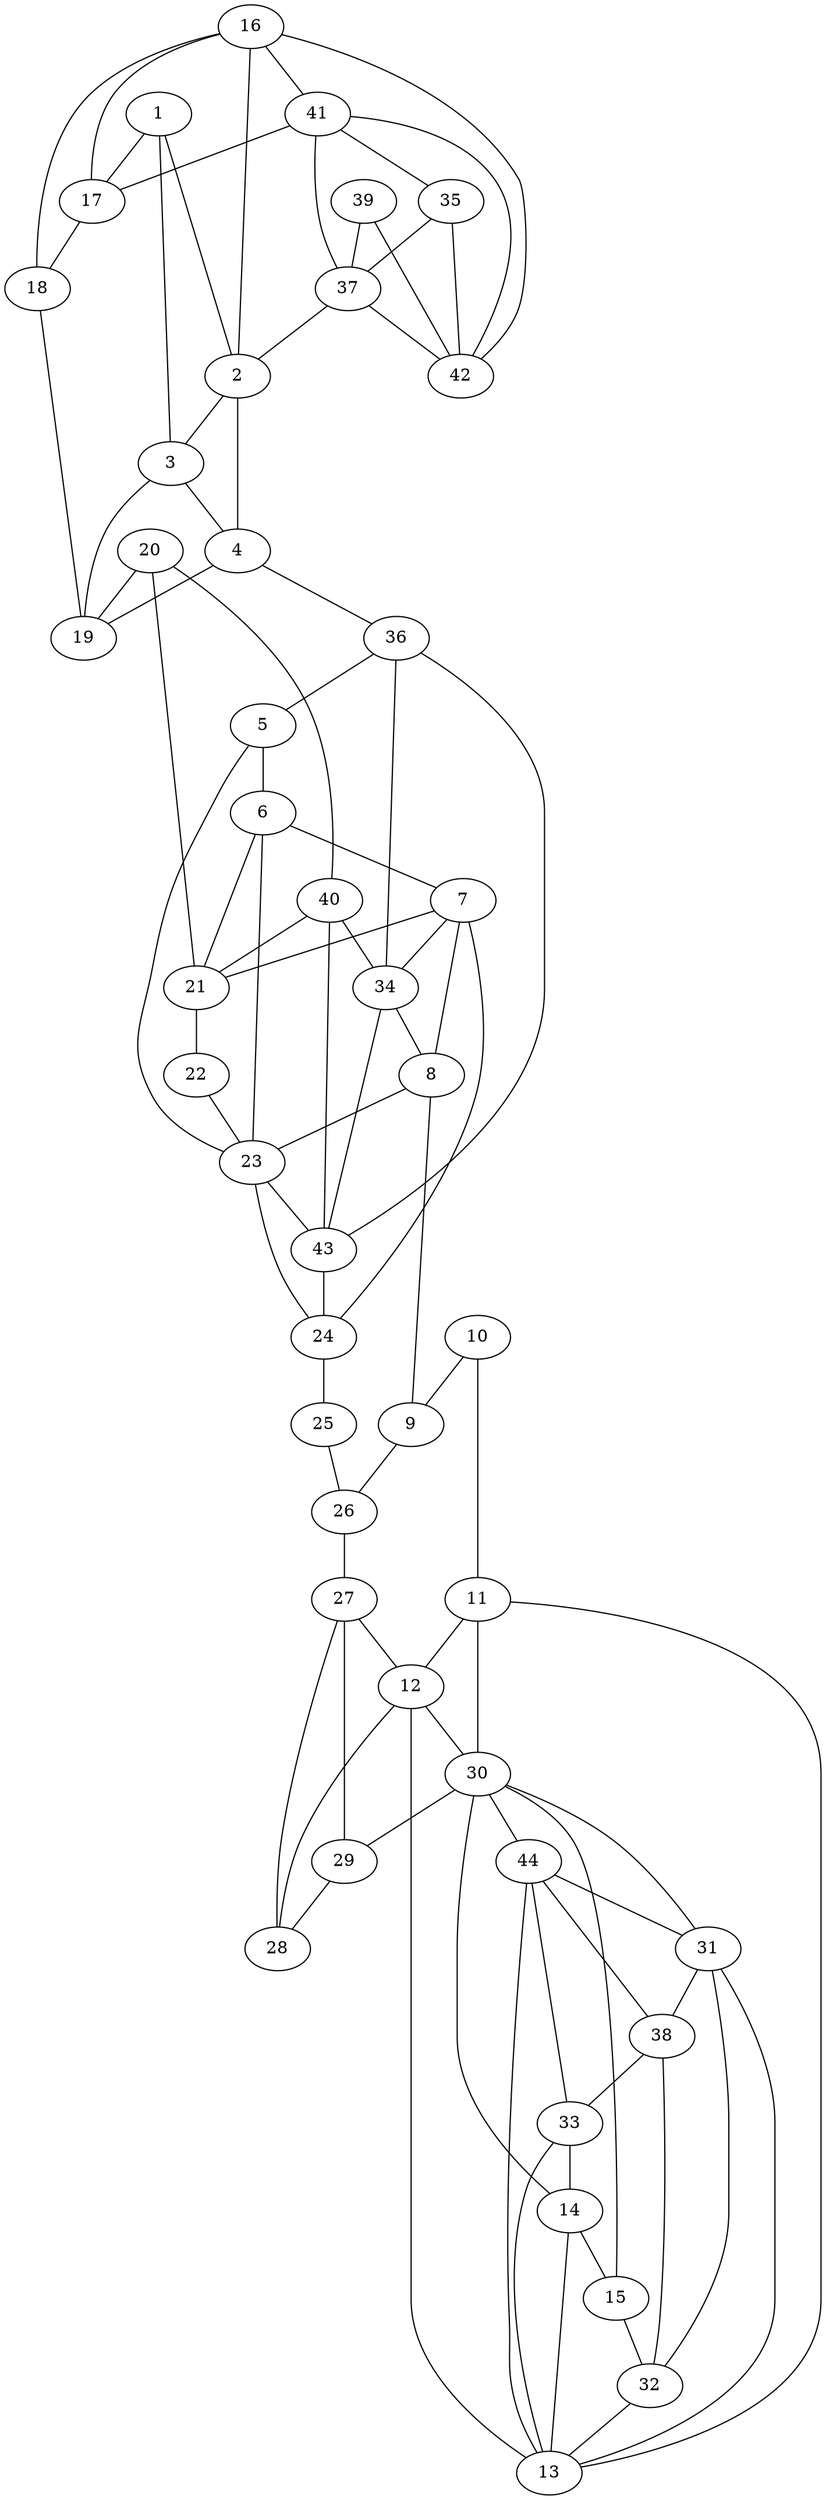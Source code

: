graph pdb1ki4 {
	1	 [aaLength=6,
		sequence=LDQGEI,
		type=0];
	2	 [aaLength=5,
		sequence=MPYAV,
		type=0];
	1 -- 2	 [distance0="29.08878",
		frequency=1,
		type0=1];
	3	 [aaLength=13,
		sequence=PHIGGEAGSSHAP,
		type=0];
	1 -- 3	 [distance0="41.61172",
		frequency=1,
		type0=2];
	17	 [aaLength=5,
		sequence=MPYAV,
		type=0];
	1 -- 17	 [distance0="49.22531",
		frequency=1,
		type0=3];
	2 -- 3	 [distance0="12.93185",
		distance1="6.0",
		frequency=2,
		type0=1,
		type1=4];
	4	 [aaLength=29,
		sequence=LIFDRHPIAALLCYPAARYLMGSMTPQAV,
		type=0];
	2 -- 4	 [distance0="29.61723",
		frequency=1,
		type0=3];
	3 -- 4	 [distance0="20.74657",
		distance1="5.0",
		frequency=2,
		type0=2,
		type1=4];
	19	 [aaLength=15,
		sequence=LIFDRHPIAALLCYP,
		type=0];
	3 -- 19	 [distance0="24.6406",
		frequency=1,
		type0=3];
	4 -- 19	 [distance0="16.96571",
		frequency=1,
		type0=1];
	36	 [aaLength=6,
		sequence=NIVLGA,
		type=1];
	4 -- 36	 [distance0="14.0",
		frequency=1,
		type0=4];
	5	 [aaLength=5,
		sequence=EDRHI,
		type=0];
	6	 [aaLength=8,
		sequence=RLAKRQRP,
		type=0];
	5 -- 6	 [distance0="8.470793",
		distance1="1.0",
		frequency=2,
		type0=1,
		type1=4];
	23	 [aaLength=10,
		sequence=LAMLAAIRRV,
		type=0];
	5 -- 23	 [distance0="22.66575",
		frequency=1,
		type0=3];
	7	 [aaLength=10,
		sequence=LAMLAAIRRV,
		type=0];
	6 -- 7	 [distance0="15.0687",
		distance1="5.0",
		frequency=2,
		type0=2,
		type1=4];
	21	 [aaLength=5,
		sequence=EDRHI,
		type=0];
	7 -- 21	 [distance0="21.62453",
		frequency=1,
		type0=3];
	34	 [aaLength=7,
		sequence=VRYLQCG,
		type=1];
	7 -- 34	 [distance0="7.0",
		frequency=1,
		type0=4];
	8	 [aaLength=10,
		sequence=WREDWGQLSG,
		type=0];
	8 -- 7	 [distance0="37.39623",
		frequency=1,
		type0=3];
	9	 [aaLength=22,
		sequence=PQSNAGPRPHIGDTLFTLFRAP,
		type=0];
	8 -- 9	 [distance0="23.87078",
		distance1="9.0",
		frequency=2,
		type0=1,
		type1=4];
	8 -- 23	 [distance0="33.90494",
		frequency=1,
		type0=2];
	26	 [aaLength=7,
		sequence=PNGDLYN,
		type=0];
	9 -- 26	 [distance0="31.03329",
		frequency=1,
		type0=3];
	10	 [aaLength=8,
		sequence=PNGDLYNV,
		type=0];
	10 -- 9	 [distance0="32.91709",
		frequency=1,
		type0=3];
	11	 [aaLength=3,
		sequence=YDQ,
		type=0];
	10 -- 11	 [distance0="30.2741",
		distance1="21.0",
		frequency=2,
		type0=2,
		type1=4];
	13	 [aaLength=15,
		sequence=HVTTPGSIPTICDLA,
		type=0];
	11 -- 13	 [distance0="23.1484",
		frequency=1,
		type0=2];
	12	 [aaLength=5,
		sequence=PAGCR,
		type=0];
	11 -- 12	 [distance0="5.979959",
		distance1="1.0",
		frequency=2,
		type0=1,
		type1=4];
	30	 [aaLength=16,
		sequence=HVTTPGSIPTICDLAR,
		type=0];
	11 -- 30	 [distance0="26.1174",
		frequency=1,
		type0=3];
	12 -- 13	 [distance0="19.10122",
		distance1="13.0",
		frequency=2,
		type0=2,
		type1=4];
	12 -- 30	 [distance0="21.05056",
		frequency=1,
		type0=3];
	14	 [aaLength=14,
		sequence=vanDerWaals,
		type=0];
	14 -- 13	 [distance0="43.20074",
		frequency=1,
		type0=3];
	15	 [aaLength=18,
		sequence=vanDerWaals,
		type=0];
	14 -- 15	 [distance0="26.40694",
		distance1="0.0",
		frequency=2,
		type0=1,
		type1=4];
	14 -- 30	 [distance0="39.22592",
		frequency=1,
		type0=2];
	15 -- 30	 [distance0="51.3433",
		frequency=1,
		type0=3];
	32	 [aaLength=18,
		sequence=vanDerWaals,
		type=0];
	15 -- 32	 [distance0="41.08511",
		frequency=1,
		type0=2];
	16	 [aaLength=10,
		sequence=LDQGEISAGD,
		type=0];
	16 -- 2	 [distance0="48.12908",
		frequency=1,
		type0=3];
	18	 [aaLength=14,
		sequence=PHIGGEAGSSHAPP,
		type=0];
	16 -- 18	 [distance0="42.81288",
		frequency=1,
		type0=2];
	16 -- 17	 [distance0="26.0203",
		frequency=1,
		type0=1];
	41	 [aaLength=4,
		sequence=SAQI,
		type=1];
	16 -- 41	 [distance0="6.0",
		frequency=1,
		type0=4];
	17 -- 18	 [distance0="21.24211",
		distance1="6.0",
		frequency=2,
		type0=1,
		type1=4];
	18 -- 19	 [distance0="20.62644",
		distance1="4.0",
		frequency=2,
		type0=1,
		type1=4];
	20	 [aaLength=10,
		sequence=ARYLMGSMTP,
		type=0];
	20 -- 19	 [distance0="25.79056",
		frequency=1,
		type0=1];
	20 -- 21	 [distance0="36.61198",
		frequency=1,
		type0=3];
	40	 [aaLength=6,
		sequence=NIVLGA,
		type=1];
	20 -- 40	 [distance0="17.0",
		frequency=1,
		type0=4];
	21 -- 6	 [distance0="17.07044",
		frequency=1,
		type0=2];
	22	 [aaLength=9,
		sequence=RLAKRQRPG,
		type=0];
	21 -- 22	 [distance0="11.74832",
		distance1="1.0",
		frequency=2,
		type0=1,
		type1=4];
	22 -- 23	 [distance0="18.19795",
		distance1="4.0",
		frequency=2,
		type0=2,
		type1=4];
	23 -- 6	 [distance0="15.32849",
		frequency=1,
		type0=2];
	43	 [aaLength=6,
		sequence=RYLQCG,
		type=1];
	23 -- 43	 [distance0="8.0",
		frequency=1,
		type0=4];
	24	 [aaLength=10,
		sequence=WREDWGQLSG,
		type=0];
	24 -- 7	 [distance0="39.75209",
		frequency=1,
		type0=3];
	24 -- 23	 [distance0="39.00234",
		frequency=1,
		type0=2];
	25	 [aaLength=22,
		sequence=PQSNAGPRPHIGDTLFTLFRAP,
		type=0];
	24 -- 25	 [distance0="24.50573",
		distance1="9.0",
		frequency=2,
		type0=1,
		type1=4];
	25 -- 26	 [distance0="30.78734",
		distance1="4.0",
		frequency=2,
		type0=3,
		type1=4];
	27	 [aaLength=3,
		sequence=YDQ,
		type=0];
	26 -- 27	 [distance0="30.21093",
		distance1="22.0",
		frequency=2,
		type0=2,
		type1=4];
	29	 [aaLength=3,
		sequence=LLQ,
		type=0];
	27 -- 29	 [distance0="16.2425",
		frequency=1,
		type0=2];
	27 -- 12	 [distance0="22.69625",
		frequency=1,
		type0=3];
	28	 [aaLength=5,
		sequence=PAGCR,
		type=0];
	27 -- 28	 [distance0="4.464462",
		distance1="1.0",
		frequency=2,
		type0=1,
		type1=4];
	28 -- 12	 [distance0="22.14058",
		frequency=1,
		type0=3];
	29 -- 28	 [distance0="12.32159",
		frequency=1,
		type0=1];
	30 -- 29	 [distance0="20.20561",
		frequency=1,
		type0=2];
	44	 [aaLength=6,
		sequence=FAREMG,
		type=1];
	30 -- 44	 [distance0="1.0",
		frequency=1,
		type0=4];
	31	 [aaLength=14,
		sequence=vanDerWaals,
		type=0];
	31 -- 13	 [distance0="38.34662",
		frequency=1,
		type0=2];
	31 -- 30	 [distance0="43.47495",
		frequency=1,
		type0=3];
	31 -- 32	 [distance0="27.6161",
		frequency=1,
		type0=1];
	38	 [aaLength=3,
		sequence=vanDerWaals,
		type=1];
	31 -- 38	 [distance0="0.0",
		frequency=1,
		type0=4];
	32 -- 13	 [distance0="51.25676",
		frequency=1,
		type0=3];
	33	 [aaLength=6,
		sequence=FAREMG,
		type=1];
	33 -- 13	 [distance0="76.6116",
		frequency=1,
		type0=3];
	33 -- 14	 [distance0="3.0",
		frequency=1,
		type0=4];
	33 -- 44	 [distance0="0.0",
		frequency=1,
		type0=1];
	34 -- 8	 [distance0="2.0",
		frequency=1,
		type0=4];
	34 -- 36	 [distance0="44.0",
		frequency=1,
		type0=2];
	34 -- 43	 [distance0="1.0",
		frequency=1,
		type0=1];
	35	 [aaLength=6,
		sequence=SETIAN,
		type=1];
	37	 [aaLength=4,
		sequence=SAQI,
		type=1];
	35 -- 37	 [distance0="29.0",
		distance1="23.0",
		frequency=2,
		type0=3,
		type1=4];
	36 -- 5	 [distance0="2.0",
		frequency=1,
		type0=4];
	37 -- 2	 [distance0="3.0",
		frequency=1,
		type0=4];
	37 -- 41	 [distance0="0.0",
		frequency=1,
		type0=1];
	42	 [aaLength=4,
		sequence=IANI,
		type=1];
	37 -- 42	 [distance0="26.0",
		frequency=1,
		type0=2];
	38 -- 32	 [distance0="73.04206",
		distance1="0.0",
		frequency=2,
		type0=3,
		type1=4];
	38 -- 33	 [distance0="26.0",
		frequency=1,
		type0=1];
	38 -- 44	 [distance0="26.0",
		frequency=1,
		type0=2];
	39	 [aaLength=7,
		sequence=ASETIAN,
		type=1];
	39 -- 37	 [distance0="30.0",
		frequency=1,
		type0=3];
	39 -- 42	 [distance0="4.0",
		distance1="0.0",
		frequency=2,
		type0=2,
		type1=5];
	40 -- 21	 [distance0="2.0",
		frequency=1,
		type0=4];
	40 -- 34	 [distance0="44.0",
		frequency=1,
		type0=2];
	40 -- 43	 [distance0="45.0",
		frequency=1,
		type0=3];
	41 -- 17	 [distance0="3.0",
		frequency=1,
		type0=4];
	41 -- 35	 [distance0="29.0",
		frequency=1,
		type0=3];
	41 -- 42	 [distance0="26.0",
		frequency=1,
		type0=2];
	42 -- 16	 [distance0="6.0",
		frequency=1,
		type0=4];
	42 -- 35	 [distance0="3.0",
		frequency=1,
		type0=1];
	43 -- 24	 [distance0="2.0",
		frequency=1,
		type0=4];
	43 -- 36	 [distance0="45.0",
		frequency=1,
		type0=2];
	44 -- 13	 [distance0="76.6116",
		frequency=1,
		type0=3];
	44 -- 31	 [distance0="3.0",
		frequency=1,
		type0=4];
}
